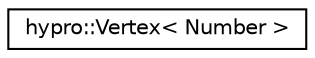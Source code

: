digraph "Graphical Class Hierarchy"
{
  edge [fontname="Helvetica",fontsize="10",labelfontname="Helvetica",labelfontsize="10"];
  node [fontname="Helvetica",fontsize="10",shape=record];
  rankdir="LR";
  Node0 [label="hypro::Vertex\< Number \>",height=0.2,width=0.4,color="black", fillcolor="white", style="filled",URL="$classhypro_1_1Vertex.html"];
}
